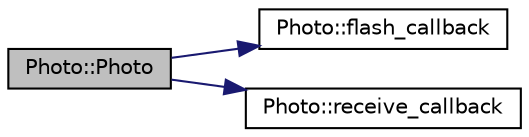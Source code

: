 digraph "Photo::Photo"
{
 // LATEX_PDF_SIZE
  edge [fontname="Helvetica",fontsize="10",labelfontname="Helvetica",labelfontsize="10"];
  node [fontname="Helvetica",fontsize="10",shape=record];
  rankdir="LR";
  Node1 [label="Photo::Photo",height=0.2,width=0.4,color="black", fillcolor="grey75", style="filled", fontcolor="black",tooltip=" "];
  Node1 -> Node2 [color="midnightblue",fontsize="10",style="solid",fontname="Helvetica"];
  Node2 [label="Photo::flash_callback",height=0.2,width=0.4,color="black", fillcolor="white", style="filled",URL="$classPhoto.html#a8f8ff0f90d9a3f8b68814f2d7119c636",tooltip=" "];
  Node1 -> Node3 [color="midnightblue",fontsize="10",style="solid",fontname="Helvetica"];
  Node3 [label="Photo::receive_callback",height=0.2,width=0.4,color="black", fillcolor="white", style="filled",URL="$classPhoto.html#a70fb433c08a4cde082b2ca8c4a4f266d",tooltip=" "];
}
